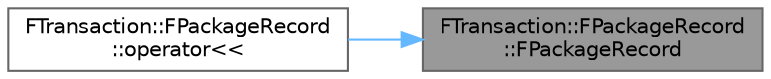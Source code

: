 digraph "FTransaction::FPackageRecord::FPackageRecord"
{
 // INTERACTIVE_SVG=YES
 // LATEX_PDF_SIZE
  bgcolor="transparent";
  edge [fontname=Helvetica,fontsize=10,labelfontname=Helvetica,labelfontsize=10];
  node [fontname=Helvetica,fontsize=10,shape=box,height=0.2,width=0.4];
  rankdir="RL";
  Node1 [id="Node000001",label="FTransaction::FPackageRecord\l::FPackageRecord",height=0.2,width=0.4,color="gray40", fillcolor="grey60", style="filled", fontcolor="black",tooltip=" "];
  Node1 -> Node2 [id="edge1_Node000001_Node000002",dir="back",color="steelblue1",style="solid",tooltip=" "];
  Node2 [id="Node000002",label="FTransaction::FPackageRecord\l::operator\<\<",height=0.2,width=0.4,color="grey40", fillcolor="white", style="filled",URL="$da/d3c/structFTransaction_1_1FPackageRecord.html#a6543fa5aa33b733fb7b17bd0119e28ea",tooltip=" "];
}
